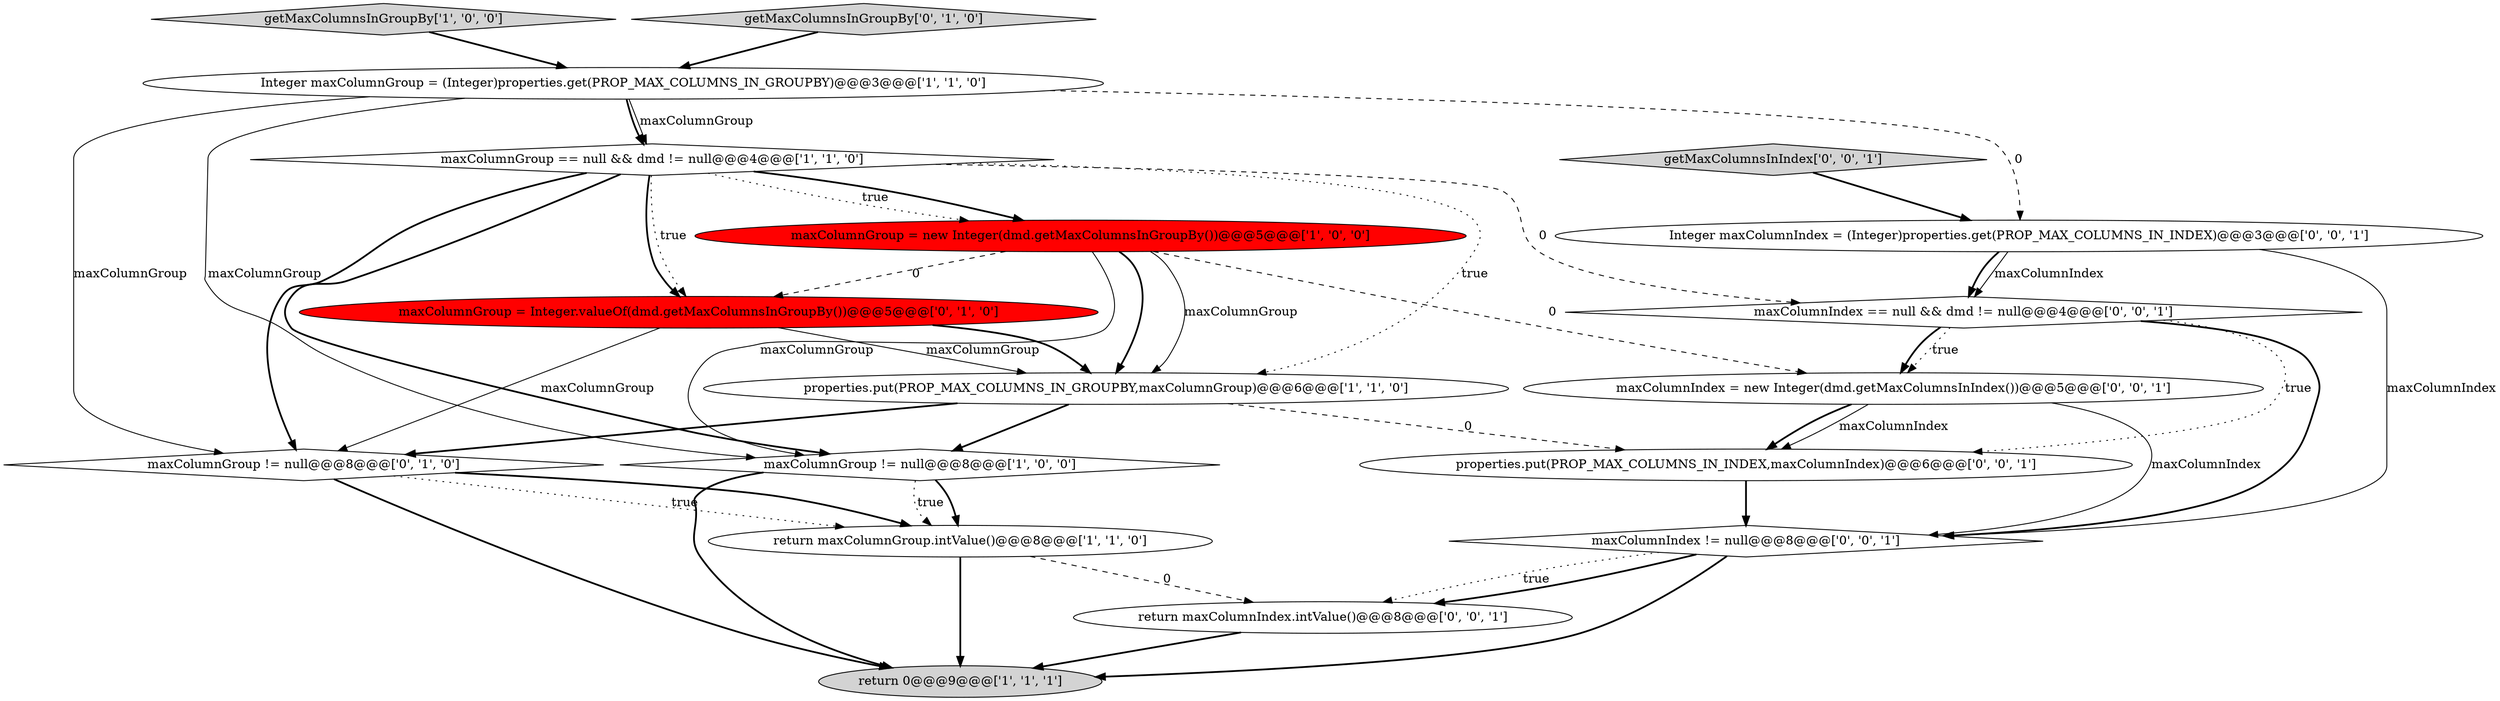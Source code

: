 digraph {
4 [style = filled, label = "getMaxColumnsInGroupBy['1', '0', '0']", fillcolor = lightgray, shape = diamond image = "AAA0AAABBB1BBB"];
5 [style = filled, label = "properties.put(PROP_MAX_COLUMNS_IN_GROUPBY,maxColumnGroup)@@@6@@@['1', '1', '0']", fillcolor = white, shape = ellipse image = "AAA0AAABBB1BBB"];
0 [style = filled, label = "maxColumnGroup = new Integer(dmd.getMaxColumnsInGroupBy())@@@5@@@['1', '0', '0']", fillcolor = red, shape = ellipse image = "AAA1AAABBB1BBB"];
8 [style = filled, label = "getMaxColumnsInGroupBy['0', '1', '0']", fillcolor = lightgray, shape = diamond image = "AAA0AAABBB2BBB"];
2 [style = filled, label = "maxColumnGroup == null && dmd != null@@@4@@@['1', '1', '0']", fillcolor = white, shape = diamond image = "AAA0AAABBB1BBB"];
17 [style = filled, label = "Integer maxColumnIndex = (Integer)properties.get(PROP_MAX_COLUMNS_IN_INDEX)@@@3@@@['0', '0', '1']", fillcolor = white, shape = ellipse image = "AAA0AAABBB3BBB"];
14 [style = filled, label = "maxColumnIndex = new Integer(dmd.getMaxColumnsInIndex())@@@5@@@['0', '0', '1']", fillcolor = white, shape = ellipse image = "AAA0AAABBB3BBB"];
3 [style = filled, label = "return maxColumnGroup.intValue()@@@8@@@['1', '1', '0']", fillcolor = white, shape = ellipse image = "AAA0AAABBB1BBB"];
10 [style = filled, label = "maxColumnGroup = Integer.valueOf(dmd.getMaxColumnsInGroupBy())@@@5@@@['0', '1', '0']", fillcolor = red, shape = ellipse image = "AAA1AAABBB2BBB"];
15 [style = filled, label = "properties.put(PROP_MAX_COLUMNS_IN_INDEX,maxColumnIndex)@@@6@@@['0', '0', '1']", fillcolor = white, shape = ellipse image = "AAA0AAABBB3BBB"];
1 [style = filled, label = "maxColumnGroup != null@@@8@@@['1', '0', '0']", fillcolor = white, shape = diamond image = "AAA0AAABBB1BBB"];
11 [style = filled, label = "maxColumnIndex != null@@@8@@@['0', '0', '1']", fillcolor = white, shape = diamond image = "AAA0AAABBB3BBB"];
12 [style = filled, label = "return maxColumnIndex.intValue()@@@8@@@['0', '0', '1']", fillcolor = white, shape = ellipse image = "AAA0AAABBB3BBB"];
13 [style = filled, label = "maxColumnIndex == null && dmd != null@@@4@@@['0', '0', '1']", fillcolor = white, shape = diamond image = "AAA0AAABBB3BBB"];
6 [style = filled, label = "Integer maxColumnGroup = (Integer)properties.get(PROP_MAX_COLUMNS_IN_GROUPBY)@@@3@@@['1', '1', '0']", fillcolor = white, shape = ellipse image = "AAA0AAABBB1BBB"];
16 [style = filled, label = "getMaxColumnsInIndex['0', '0', '1']", fillcolor = lightgray, shape = diamond image = "AAA0AAABBB3BBB"];
7 [style = filled, label = "return 0@@@9@@@['1', '1', '1']", fillcolor = lightgray, shape = ellipse image = "AAA0AAABBB1BBB"];
9 [style = filled, label = "maxColumnGroup != null@@@8@@@['0', '1', '0']", fillcolor = white, shape = diamond image = "AAA0AAABBB2BBB"];
2->10 [style = dotted, label="true"];
2->0 [style = dotted, label="true"];
5->9 [style = bold, label=""];
4->6 [style = bold, label=""];
2->1 [style = bold, label=""];
11->12 [style = dotted, label="true"];
1->3 [style = bold, label=""];
8->6 [style = bold, label=""];
11->12 [style = bold, label=""];
6->17 [style = dashed, label="0"];
2->9 [style = bold, label=""];
16->17 [style = bold, label=""];
9->7 [style = bold, label=""];
2->10 [style = bold, label=""];
10->5 [style = solid, label="maxColumnGroup"];
1->7 [style = bold, label=""];
13->11 [style = bold, label=""];
0->1 [style = solid, label="maxColumnGroup"];
12->7 [style = bold, label=""];
6->2 [style = solid, label="maxColumnGroup"];
0->10 [style = dashed, label="0"];
6->2 [style = bold, label=""];
1->3 [style = dotted, label="true"];
0->14 [style = dashed, label="0"];
5->1 [style = bold, label=""];
6->1 [style = solid, label="maxColumnGroup"];
14->11 [style = solid, label="maxColumnIndex"];
2->0 [style = bold, label=""];
10->9 [style = solid, label="maxColumnGroup"];
10->5 [style = bold, label=""];
15->11 [style = bold, label=""];
3->12 [style = dashed, label="0"];
3->7 [style = bold, label=""];
2->13 [style = dashed, label="0"];
0->5 [style = solid, label="maxColumnGroup"];
6->9 [style = solid, label="maxColumnGroup"];
17->13 [style = solid, label="maxColumnIndex"];
9->3 [style = bold, label=""];
17->11 [style = solid, label="maxColumnIndex"];
14->15 [style = bold, label=""];
17->13 [style = bold, label=""];
13->15 [style = dotted, label="true"];
2->5 [style = dotted, label="true"];
14->15 [style = solid, label="maxColumnIndex"];
13->14 [style = dotted, label="true"];
5->15 [style = dashed, label="0"];
13->14 [style = bold, label=""];
9->3 [style = dotted, label="true"];
11->7 [style = bold, label=""];
0->5 [style = bold, label=""];
}
